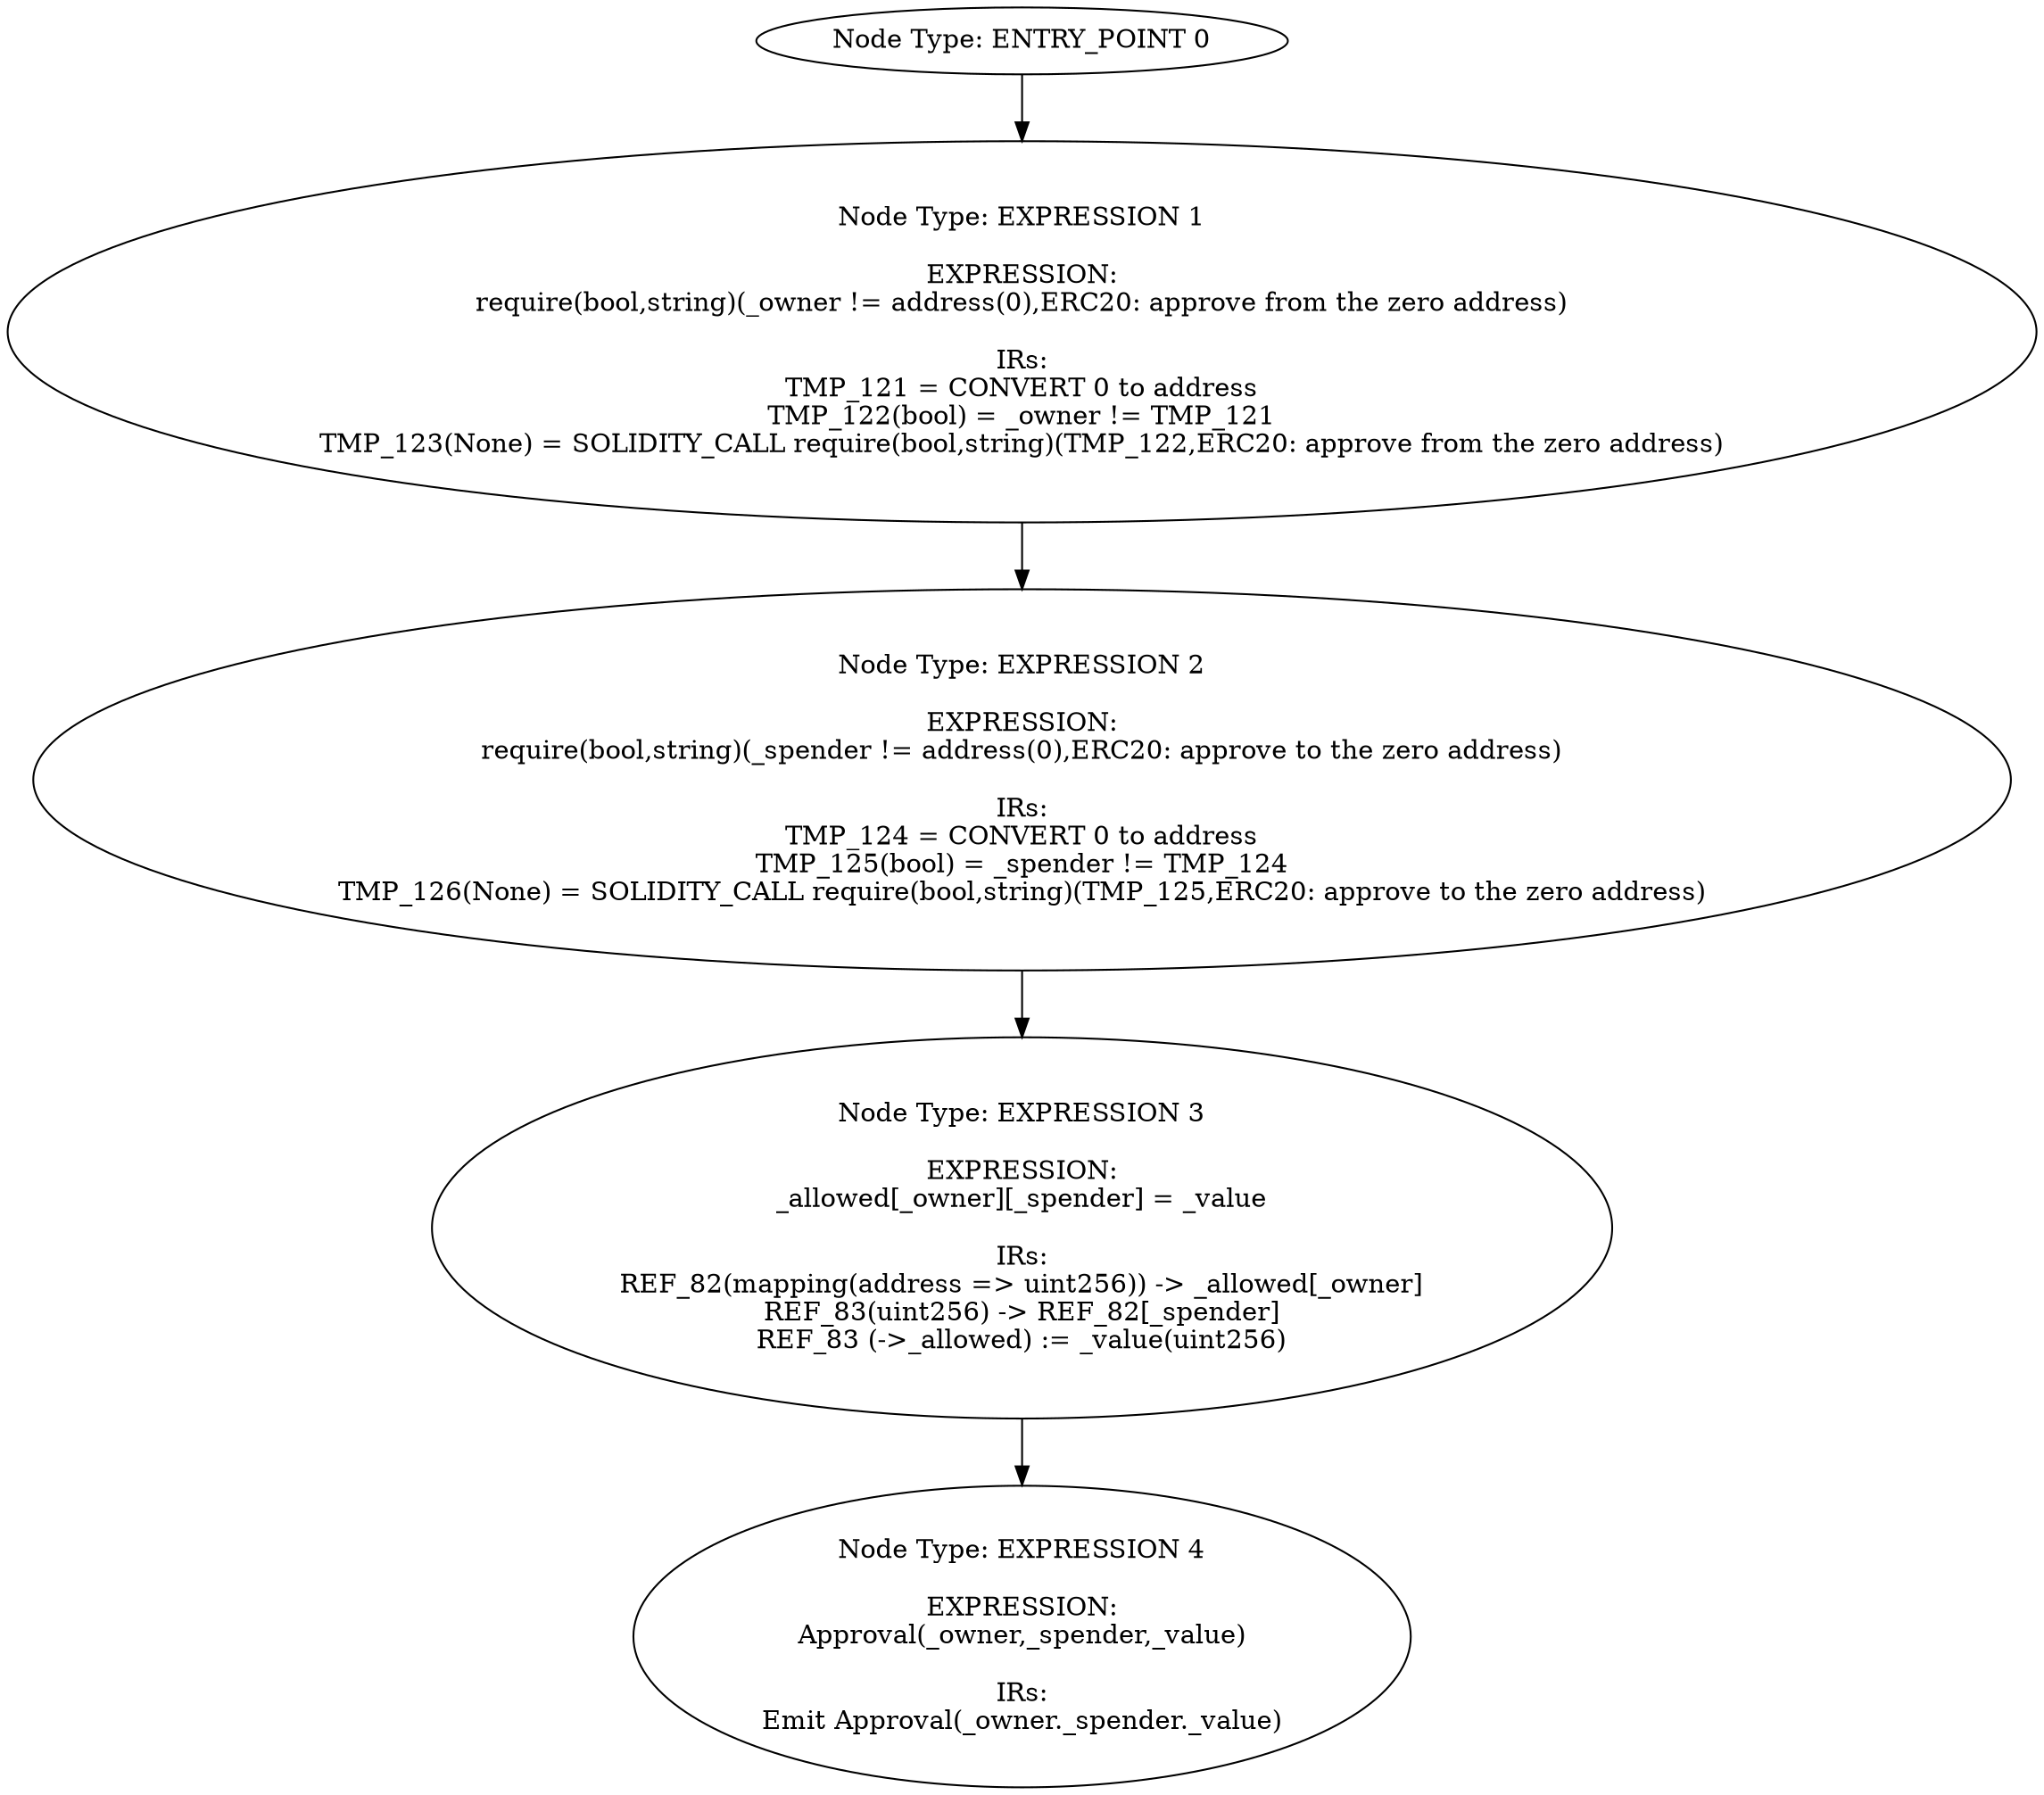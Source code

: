 digraph{
0[label="Node Type: ENTRY_POINT 0
"];
0->1;
1[label="Node Type: EXPRESSION 1

EXPRESSION:
require(bool,string)(_owner != address(0),ERC20: approve from the zero address)

IRs:
TMP_121 = CONVERT 0 to address
TMP_122(bool) = _owner != TMP_121
TMP_123(None) = SOLIDITY_CALL require(bool,string)(TMP_122,ERC20: approve from the zero address)"];
1->2;
2[label="Node Type: EXPRESSION 2

EXPRESSION:
require(bool,string)(_spender != address(0),ERC20: approve to the zero address)

IRs:
TMP_124 = CONVERT 0 to address
TMP_125(bool) = _spender != TMP_124
TMP_126(None) = SOLIDITY_CALL require(bool,string)(TMP_125,ERC20: approve to the zero address)"];
2->3;
3[label="Node Type: EXPRESSION 3

EXPRESSION:
_allowed[_owner][_spender] = _value

IRs:
REF_82(mapping(address => uint256)) -> _allowed[_owner]
REF_83(uint256) -> REF_82[_spender]
REF_83 (->_allowed) := _value(uint256)"];
3->4;
4[label="Node Type: EXPRESSION 4

EXPRESSION:
Approval(_owner,_spender,_value)

IRs:
Emit Approval(_owner._spender._value)"];
}
